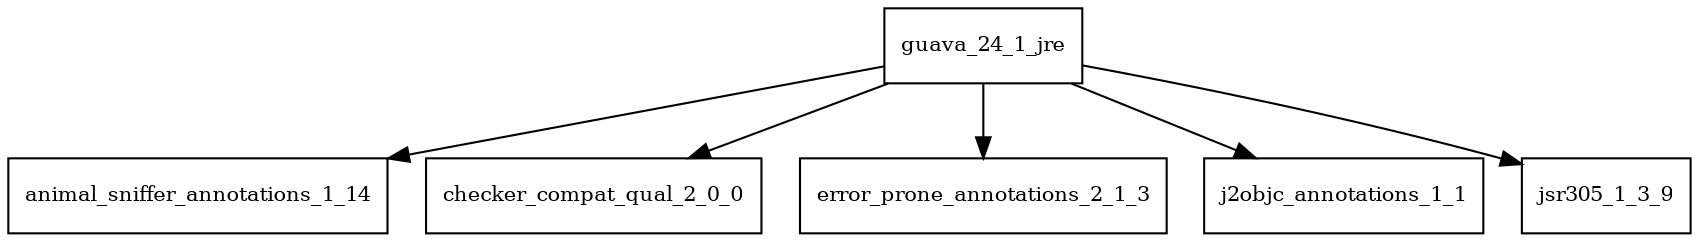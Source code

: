 digraph guava_24_1_jre_dependencies {
  node [shape = box, fontsize=10.0];
  guava_24_1_jre -> animal_sniffer_annotations_1_14;
  guava_24_1_jre -> checker_compat_qual_2_0_0;
  guava_24_1_jre -> error_prone_annotations_2_1_3;
  guava_24_1_jre -> j2objc_annotations_1_1;
  guava_24_1_jre -> jsr305_1_3_9;
}

